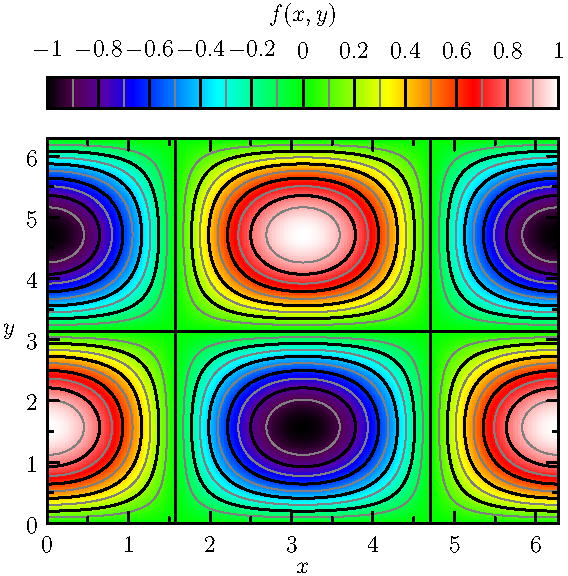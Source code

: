 import graph;
import palette;
import contour;

size(10cm,10cm,IgnoreAspect);

pair a=(0,0);
pair b=(2pi,2pi);

real f(real x, real y) {return cos(x)*sin(y);}

int N=200;
int Divs=10;
int divs=2;

defaultpen(1bp);
pen Tickpen=black;
pen tickpen=gray+0.5*linewidth(currentpen);
pen[] Palette=BWRainbow();

bounds range=image(f,Automatic,a,b,N,Palette);

// Major contours

real[] Cvals=uniform(range.min,range.max,Divs);
draw(contour(f,a,b,Cvals,N,operator --),Tickpen);

// Minor contours
real[] cvals;
for(int i=0; i < Cvals.length-1; ++i)
  cvals.append(uniform(Cvals[i],Cvals[i+1],divs)[1:divs]);
draw(contour(f,a,b,cvals,N,operator --),tickpen);

xaxis("$x$",BottomTop,LeftTicks,above=true);
yaxis("$y$",LeftRight,RightTicks,above=true);

palette("$f(x,y)$",range,point(NW)+(0,0.5),point(NE)+(0,1),Top,Palette,
        PaletteTicks(N=Divs,n=divs,Tickpen,tickpen));
